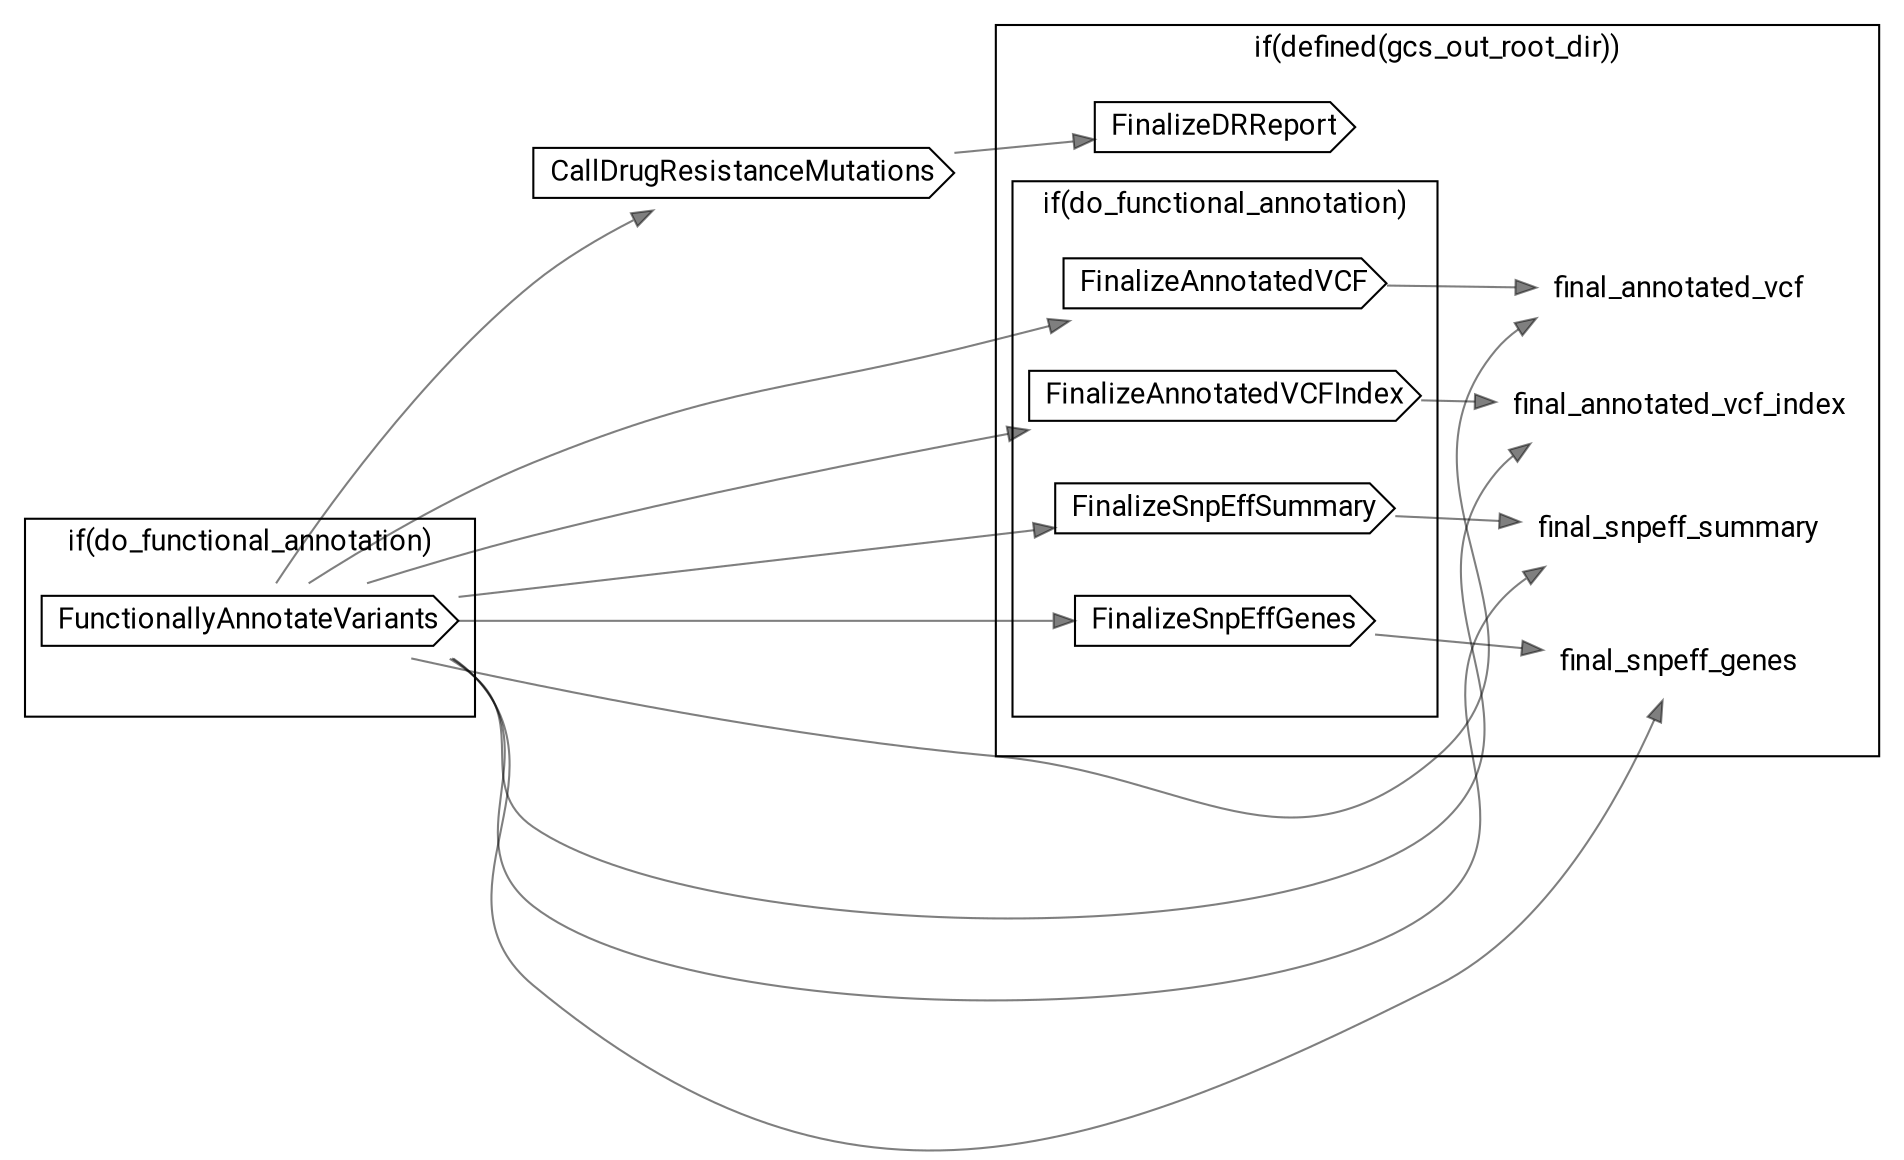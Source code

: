 // ONTPfTypeDrugResistanceMarkers
digraph {
	compound=true rankdir=LR
	node [fontname=Roboto]
	edge [color="#00000080"]
	subgraph "cluster-if-L34C5" {
		fontname=Roboto label="if(do_functional_annotation)" rank=same
		"call-FunctionallyAnnotateVariants" [label=FunctionallyAnnotateVariants shape=cds]
		"if-L34C5" [label="" height=0 margin=0 style=invis width=0]
	}
	"call-CallDrugResistanceMutations" [label=CallDrugResistanceMutations shape=cds]
	subgraph "cluster-if-L45C5" {
		fontname=Roboto label="if(defined(gcs_out_root_dir))" rank=same
		"call-FinalizeDRReport" [label=FinalizeDRReport shape=cds]
		subgraph "cluster-if-L54C9" {
			fontname=Roboto label="if(do_functional_annotation)" rank=same
			"call-FinalizeAnnotatedVCF" [label=FinalizeAnnotatedVCF shape=cds]
			"call-FinalizeAnnotatedVCFIndex" [label=FinalizeAnnotatedVCFIndex shape=cds]
			"call-FinalizeSnpEffSummary" [label=FinalizeSnpEffSummary shape=cds]
			"call-FinalizeSnpEffGenes" [label=FinalizeSnpEffGenes shape=cds]
			"if-L54C9" [label="" height=0 margin=0 style=invis width=0]
		}
		"decl-final_annotated_vcf" [label=final_annotated_vcf shape=plaintext]
		"decl-final_annotated_vcf_index" [label=final_annotated_vcf_index shape=plaintext]
		"decl-final_snpeff_summary" [label=final_snpeff_summary shape=plaintext]
		"decl-final_snpeff_genes" [label=final_snpeff_genes shape=plaintext]
		"if-L45C5" [label="" height=0 margin=0 style=invis width=0]
	}
	"call-FunctionallyAnnotateVariants" -> "call-CallDrugResistanceMutations"
	"call-CallDrugResistanceMutations" -> "call-FinalizeDRReport"
	"call-FunctionallyAnnotateVariants" -> "call-FinalizeAnnotatedVCF"
	"call-FunctionallyAnnotateVariants" -> "call-FinalizeAnnotatedVCFIndex"
	"call-FunctionallyAnnotateVariants" -> "call-FinalizeSnpEffSummary"
	"call-FunctionallyAnnotateVariants" -> "call-FinalizeSnpEffGenes"
	"call-FunctionallyAnnotateVariants" -> "decl-final_annotated_vcf"
	"call-FinalizeAnnotatedVCF" -> "decl-final_annotated_vcf"
	"call-FunctionallyAnnotateVariants" -> "decl-final_annotated_vcf_index"
	"call-FinalizeAnnotatedVCFIndex" -> "decl-final_annotated_vcf_index"
	"call-FunctionallyAnnotateVariants" -> "decl-final_snpeff_summary"
	"call-FinalizeSnpEffSummary" -> "decl-final_snpeff_summary"
	"call-FunctionallyAnnotateVariants" -> "decl-final_snpeff_genes"
	"call-FinalizeSnpEffGenes" -> "decl-final_snpeff_genes"
}
